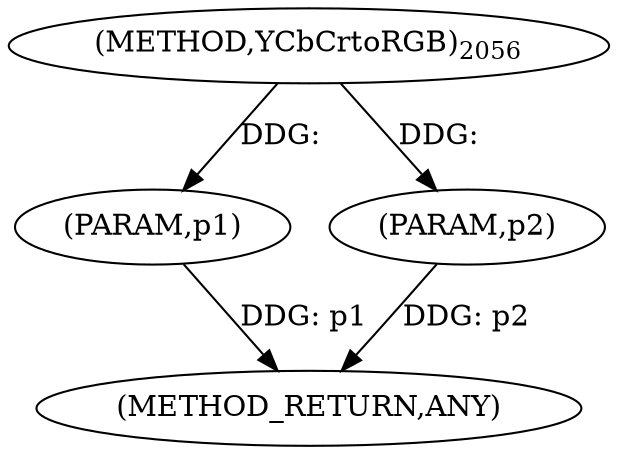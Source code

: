 digraph "YCbCrtoRGB" {  
"100689" [label = <(METHOD,YCbCrtoRGB)<SUB>2056</SUB>> ]
"100692" [label = <(METHOD_RETURN,ANY)> ]
"100690" [label = <(PARAM,p1)> ]
"100691" [label = <(PARAM,p2)> ]
  "100690" -> "100692"  [ label = "DDG: p1"] 
  "100691" -> "100692"  [ label = "DDG: p2"] 
  "100689" -> "100690"  [ label = "DDG: "] 
  "100689" -> "100691"  [ label = "DDG: "] 
}
